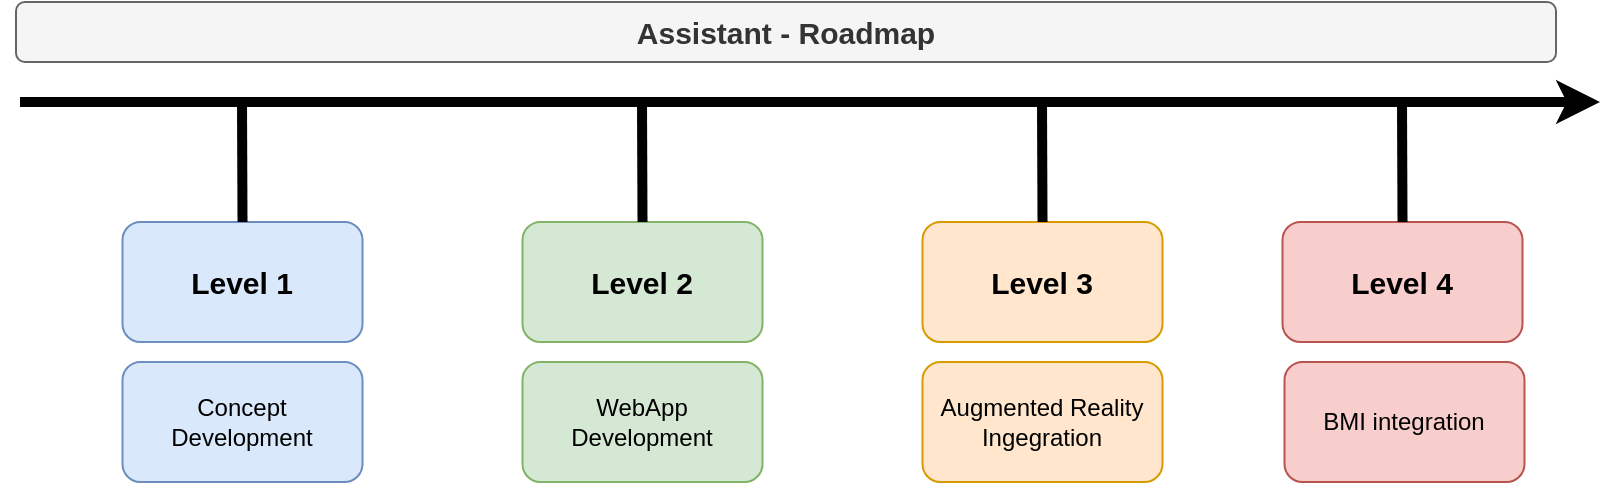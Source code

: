 <mxfile version="13.9.7" type="google"><diagram id="XlB42EEu0r7FcDO4mX_L" name="Page-1"><mxGraphModel dx="460" dy="784" grid="1" gridSize="10" guides="1" tooltips="1" connect="1" arrows="1" fold="1" page="1" pageScale="1" pageWidth="827" pageHeight="1169" math="0" shadow="0"><root><mxCell id="0"/><mxCell id="1" parent="0"/><mxCell id="U2E_8ZlFlYZqJd4xxfiJ-2" value="Level 1" style="rounded=1;whiteSpace=wrap;html=1;fillColor=#dae8fc;strokeColor=#6c8ebf;fontStyle=1;fontSize=15;" parent="1" vertex="1"><mxGeometry x="70.25" y="150" width="120" height="60" as="geometry"/></mxCell><mxCell id="U2E_8ZlFlYZqJd4xxfiJ-3" value="Concept Development" style="rounded=1;whiteSpace=wrap;html=1;fillColor=#dae8fc;strokeColor=#6c8ebf;" parent="1" vertex="1"><mxGeometry x="70.25" y="220" width="120" height="60" as="geometry"/></mxCell><mxCell id="U2E_8ZlFlYZqJd4xxfiJ-4" value="Level 2" style="rounded=1;whiteSpace=wrap;html=1;fillColor=#d5e8d4;strokeColor=#82b366;fontStyle=1;fontSize=15;" parent="1" vertex="1"><mxGeometry x="270.25" y="150" width="120" height="60" as="geometry"/></mxCell><mxCell id="U2E_8ZlFlYZqJd4xxfiJ-5" value="WebApp Development" style="rounded=1;whiteSpace=wrap;html=1;fillColor=#d5e8d4;strokeColor=#82b366;" parent="1" vertex="1"><mxGeometry x="270.25" y="220" width="120" height="60" as="geometry"/></mxCell><mxCell id="U2E_8ZlFlYZqJd4xxfiJ-6" value="Level 3" style="rounded=1;whiteSpace=wrap;html=1;fillColor=#ffe6cc;strokeColor=#d79b00;fontStyle=1;fontSize=15;" parent="1" vertex="1"><mxGeometry x="470.25" y="150" width="120" height="60" as="geometry"/></mxCell><mxCell id="U2E_8ZlFlYZqJd4xxfiJ-7" value="Augmented Reality Ingegration" style="rounded=1;whiteSpace=wrap;html=1;fillColor=#ffe6cc;strokeColor=#d79b00;" parent="1" vertex="1"><mxGeometry x="470.25" y="220" width="120" height="60" as="geometry"/></mxCell><mxCell id="U2E_8ZlFlYZqJd4xxfiJ-8" value="Level 4" style="rounded=1;whiteSpace=wrap;html=1;fillColor=#f8cecc;strokeColor=#b85450;fontStyle=1;fontSize=15;" parent="1" vertex="1"><mxGeometry x="650.25" y="150" width="120" height="60" as="geometry"/></mxCell><mxCell id="U2E_8ZlFlYZqJd4xxfiJ-9" value="BMI integration" style="rounded=1;whiteSpace=wrap;html=1;fillColor=#f8cecc;strokeColor=#b85450;" parent="1" vertex="1"><mxGeometry x="651.25" y="220" width="120" height="60" as="geometry"/></mxCell><mxCell id="U2E_8ZlFlYZqJd4xxfiJ-13" value="&lt;span style=&quot;font-size: 15px&quot;&gt;Assistant - Roadmap&lt;/span&gt;" style="rounded=1;whiteSpace=wrap;html=1;fillColor=#f5f5f5;strokeColor=#666666;fontStyle=1;fontSize=15;fontColor=#333333;" parent="1" vertex="1"><mxGeometry x="17" y="40" width="770" height="30" as="geometry"/></mxCell><mxCell id="U2E_8ZlFlYZqJd4xxfiJ-14" value="" style="endArrow=classic;html=1;fontSize=15;strokeWidth=5;" parent="1" edge="1"><mxGeometry width="50" height="50" relative="1" as="geometry"><mxPoint x="19" y="90" as="sourcePoint"/><mxPoint x="809" y="90" as="targetPoint"/></mxGeometry></mxCell><mxCell id="U2E_8ZlFlYZqJd4xxfiJ-15" value="" style="endArrow=none;html=1;strokeWidth=5;fontSize=15;entryX=0.5;entryY=0;entryDx=0;entryDy=0;" parent="1" target="U2E_8ZlFlYZqJd4xxfiJ-2" edge="1"><mxGeometry width="50" height="50" relative="1" as="geometry"><mxPoint x="130" y="90" as="sourcePoint"/><mxPoint x="159" y="510" as="targetPoint"/></mxGeometry></mxCell><mxCell id="U2E_8ZlFlYZqJd4xxfiJ-16" value="" style="endArrow=none;html=1;strokeWidth=5;fontSize=15;exitX=0.5;exitY=0;exitDx=0;exitDy=0;" parent="1" source="U2E_8ZlFlYZqJd4xxfiJ-4" edge="1"><mxGeometry width="50" height="50" relative="1" as="geometry"><mxPoint x="140" y="100" as="sourcePoint"/><mxPoint x="330" y="90" as="targetPoint"/></mxGeometry></mxCell><mxCell id="U2E_8ZlFlYZqJd4xxfiJ-17" value="" style="endArrow=none;html=1;strokeWidth=5;fontSize=15;entryX=0.5;entryY=0;entryDx=0;entryDy=0;" parent="1" target="U2E_8ZlFlYZqJd4xxfiJ-6" edge="1"><mxGeometry width="50" height="50" relative="1" as="geometry"><mxPoint x="530" y="90" as="sourcePoint"/><mxPoint x="340" y="100" as="targetPoint"/></mxGeometry></mxCell><mxCell id="U2E_8ZlFlYZqJd4xxfiJ-18" value="" style="endArrow=none;html=1;strokeWidth=5;fontSize=15;exitX=0.5;exitY=0;exitDx=0;exitDy=0;" parent="1" source="U2E_8ZlFlYZqJd4xxfiJ-8" edge="1"><mxGeometry width="50" height="50" relative="1" as="geometry"><mxPoint x="540.0" y="100" as="sourcePoint"/><mxPoint x="710" y="90" as="targetPoint"/></mxGeometry></mxCell></root></mxGraphModel></diagram></mxfile>